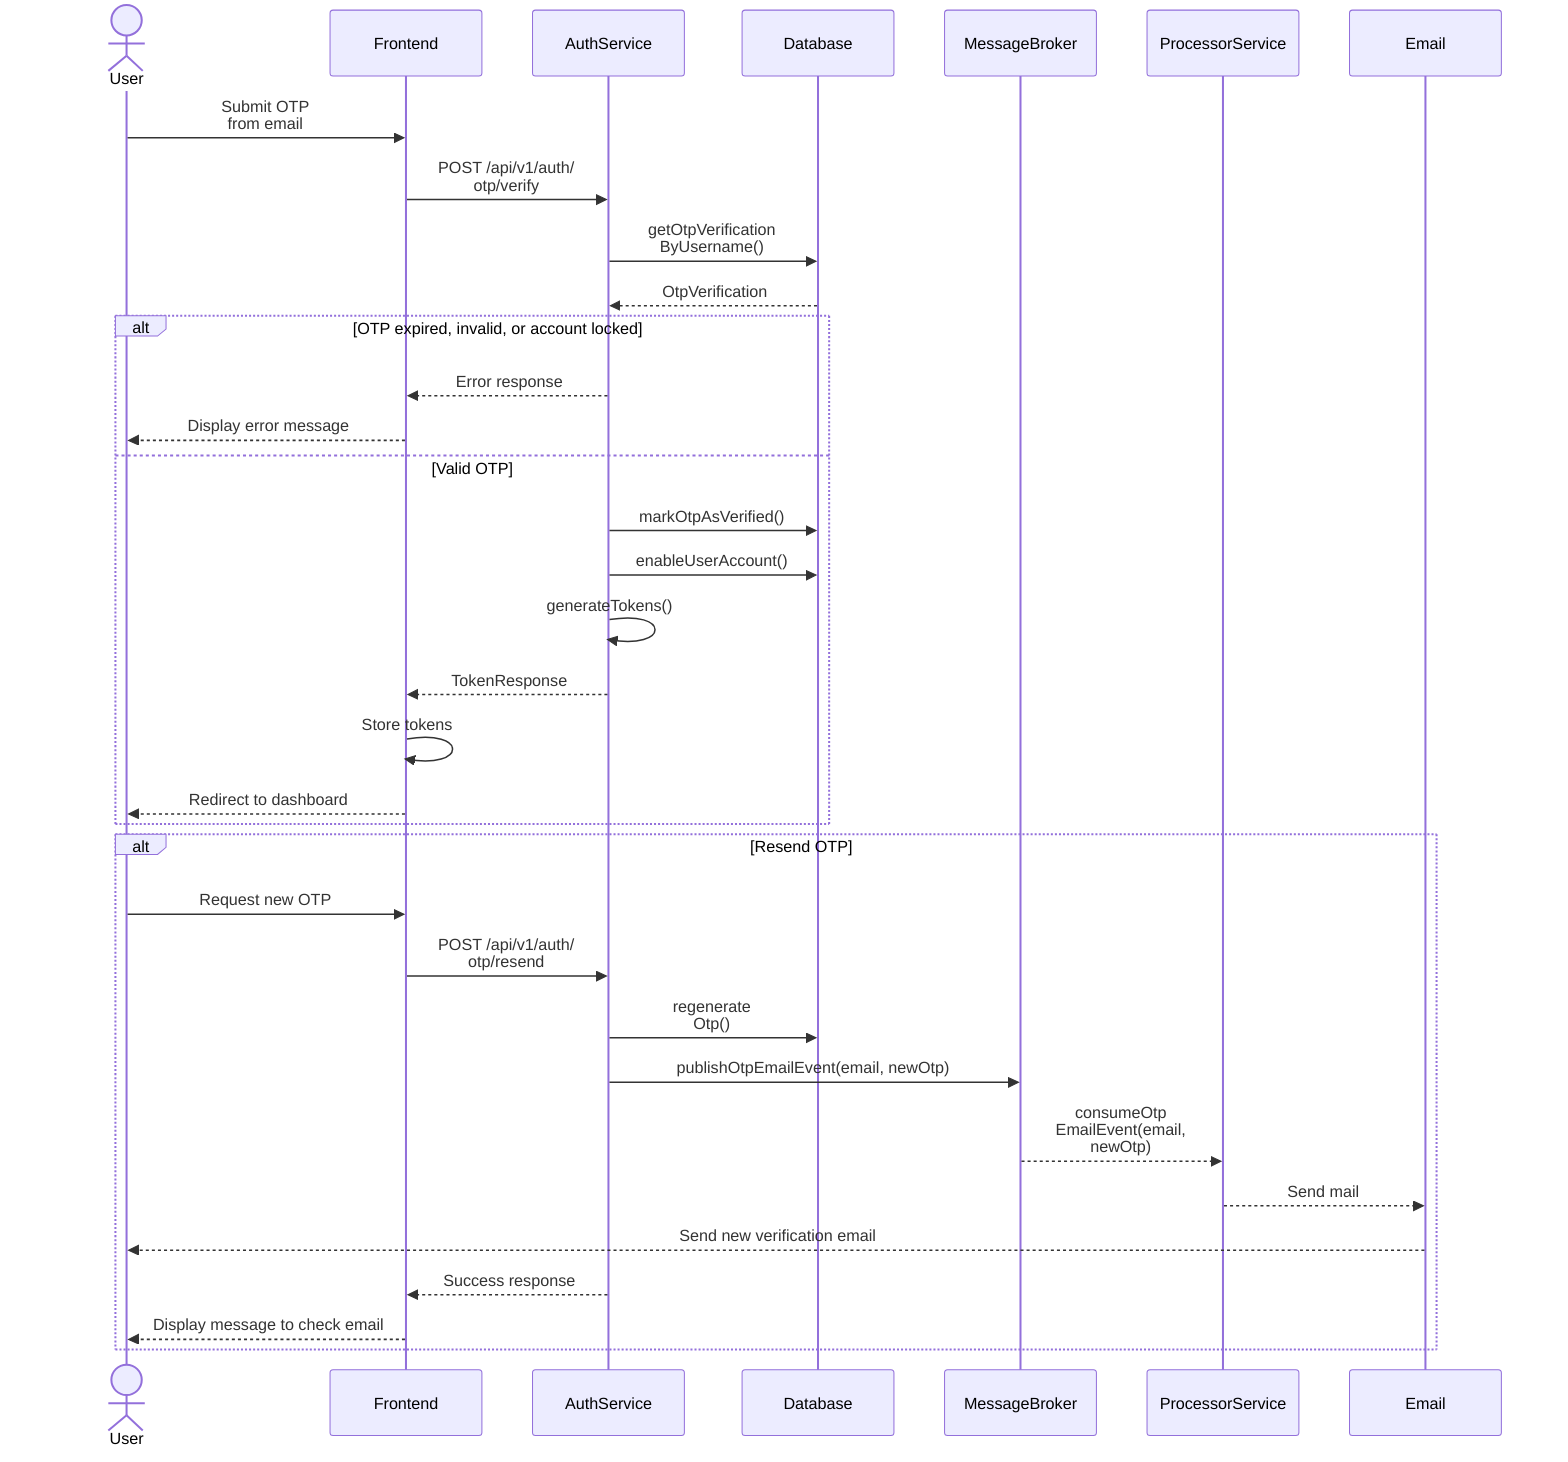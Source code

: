 sequenceDiagram
    actor User
    participant Frontend
    participant AuthService
    participant Database
    participant MessageBroker
    participant ProcessorService
    participant Email

    User->>Frontend: Submit OTP <br> from email
    Frontend->>AuthService: POST /api/v1/auth/<br>otp/verify

    AuthService->>Database: getOtpVerification<br>ByUsername()
    Database-->>AuthService: OtpVerification

    alt OTP expired, invalid, or account locked
        AuthService-->>Frontend: Error response
        Frontend-->>User: Display error message
    else Valid OTP
        AuthService->>Database: markOtpAsVerified()
        AuthService->>Database: enableUserAccount()

        AuthService->>AuthService: generateTokens()

        AuthService-->>Frontend: TokenResponse
        Frontend->>Frontend: Store tokens
        Frontend-->>User: Redirect to dashboard
    end

    alt Resend OTP
        User->>Frontend: Request new OTP
        Frontend->>AuthService: POST /api/v1/auth/<br>otp/resend

        AuthService->>Database: regenerate<br>Otp()
        AuthService->>MessageBroker: publishOtpEmailEvent(email, newOtp)
        MessageBroker-->>ProcessorService: consumeOtp<br>EmailEvent(email,<br> newOtp)
        ProcessorService-->>Email: Send mail
        Email-->>User: Send new verification email

        AuthService-->>Frontend: Success response
        Frontend-->>User: Display message to check email
    end